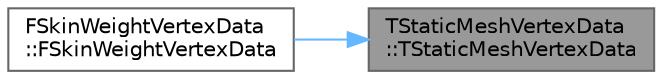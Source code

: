 digraph "TStaticMeshVertexData::TStaticMeshVertexData"
{
 // INTERACTIVE_SVG=YES
 // LATEX_PDF_SIZE
  bgcolor="transparent";
  edge [fontname=Helvetica,fontsize=10,labelfontname=Helvetica,labelfontsize=10];
  node [fontname=Helvetica,fontsize=10,shape=box,height=0.2,width=0.4];
  rankdir="RL";
  Node1 [id="Node000001",label="TStaticMeshVertexData\l::TStaticMeshVertexData",height=0.2,width=0.4,color="gray40", fillcolor="grey60", style="filled", fontcolor="black",tooltip="Constructor."];
  Node1 -> Node2 [id="edge1_Node000001_Node000002",dir="back",color="steelblue1",style="solid",tooltip=" "];
  Node2 [id="Node000002",label="FSkinWeightVertexData\l::FSkinWeightVertexData",height=0.2,width=0.4,color="grey40", fillcolor="white", style="filled",URL="$d4/d6d/classFSkinWeightVertexData.html#af70fd9146f35f07170dd51f273fac09c",tooltip=" "];
}
